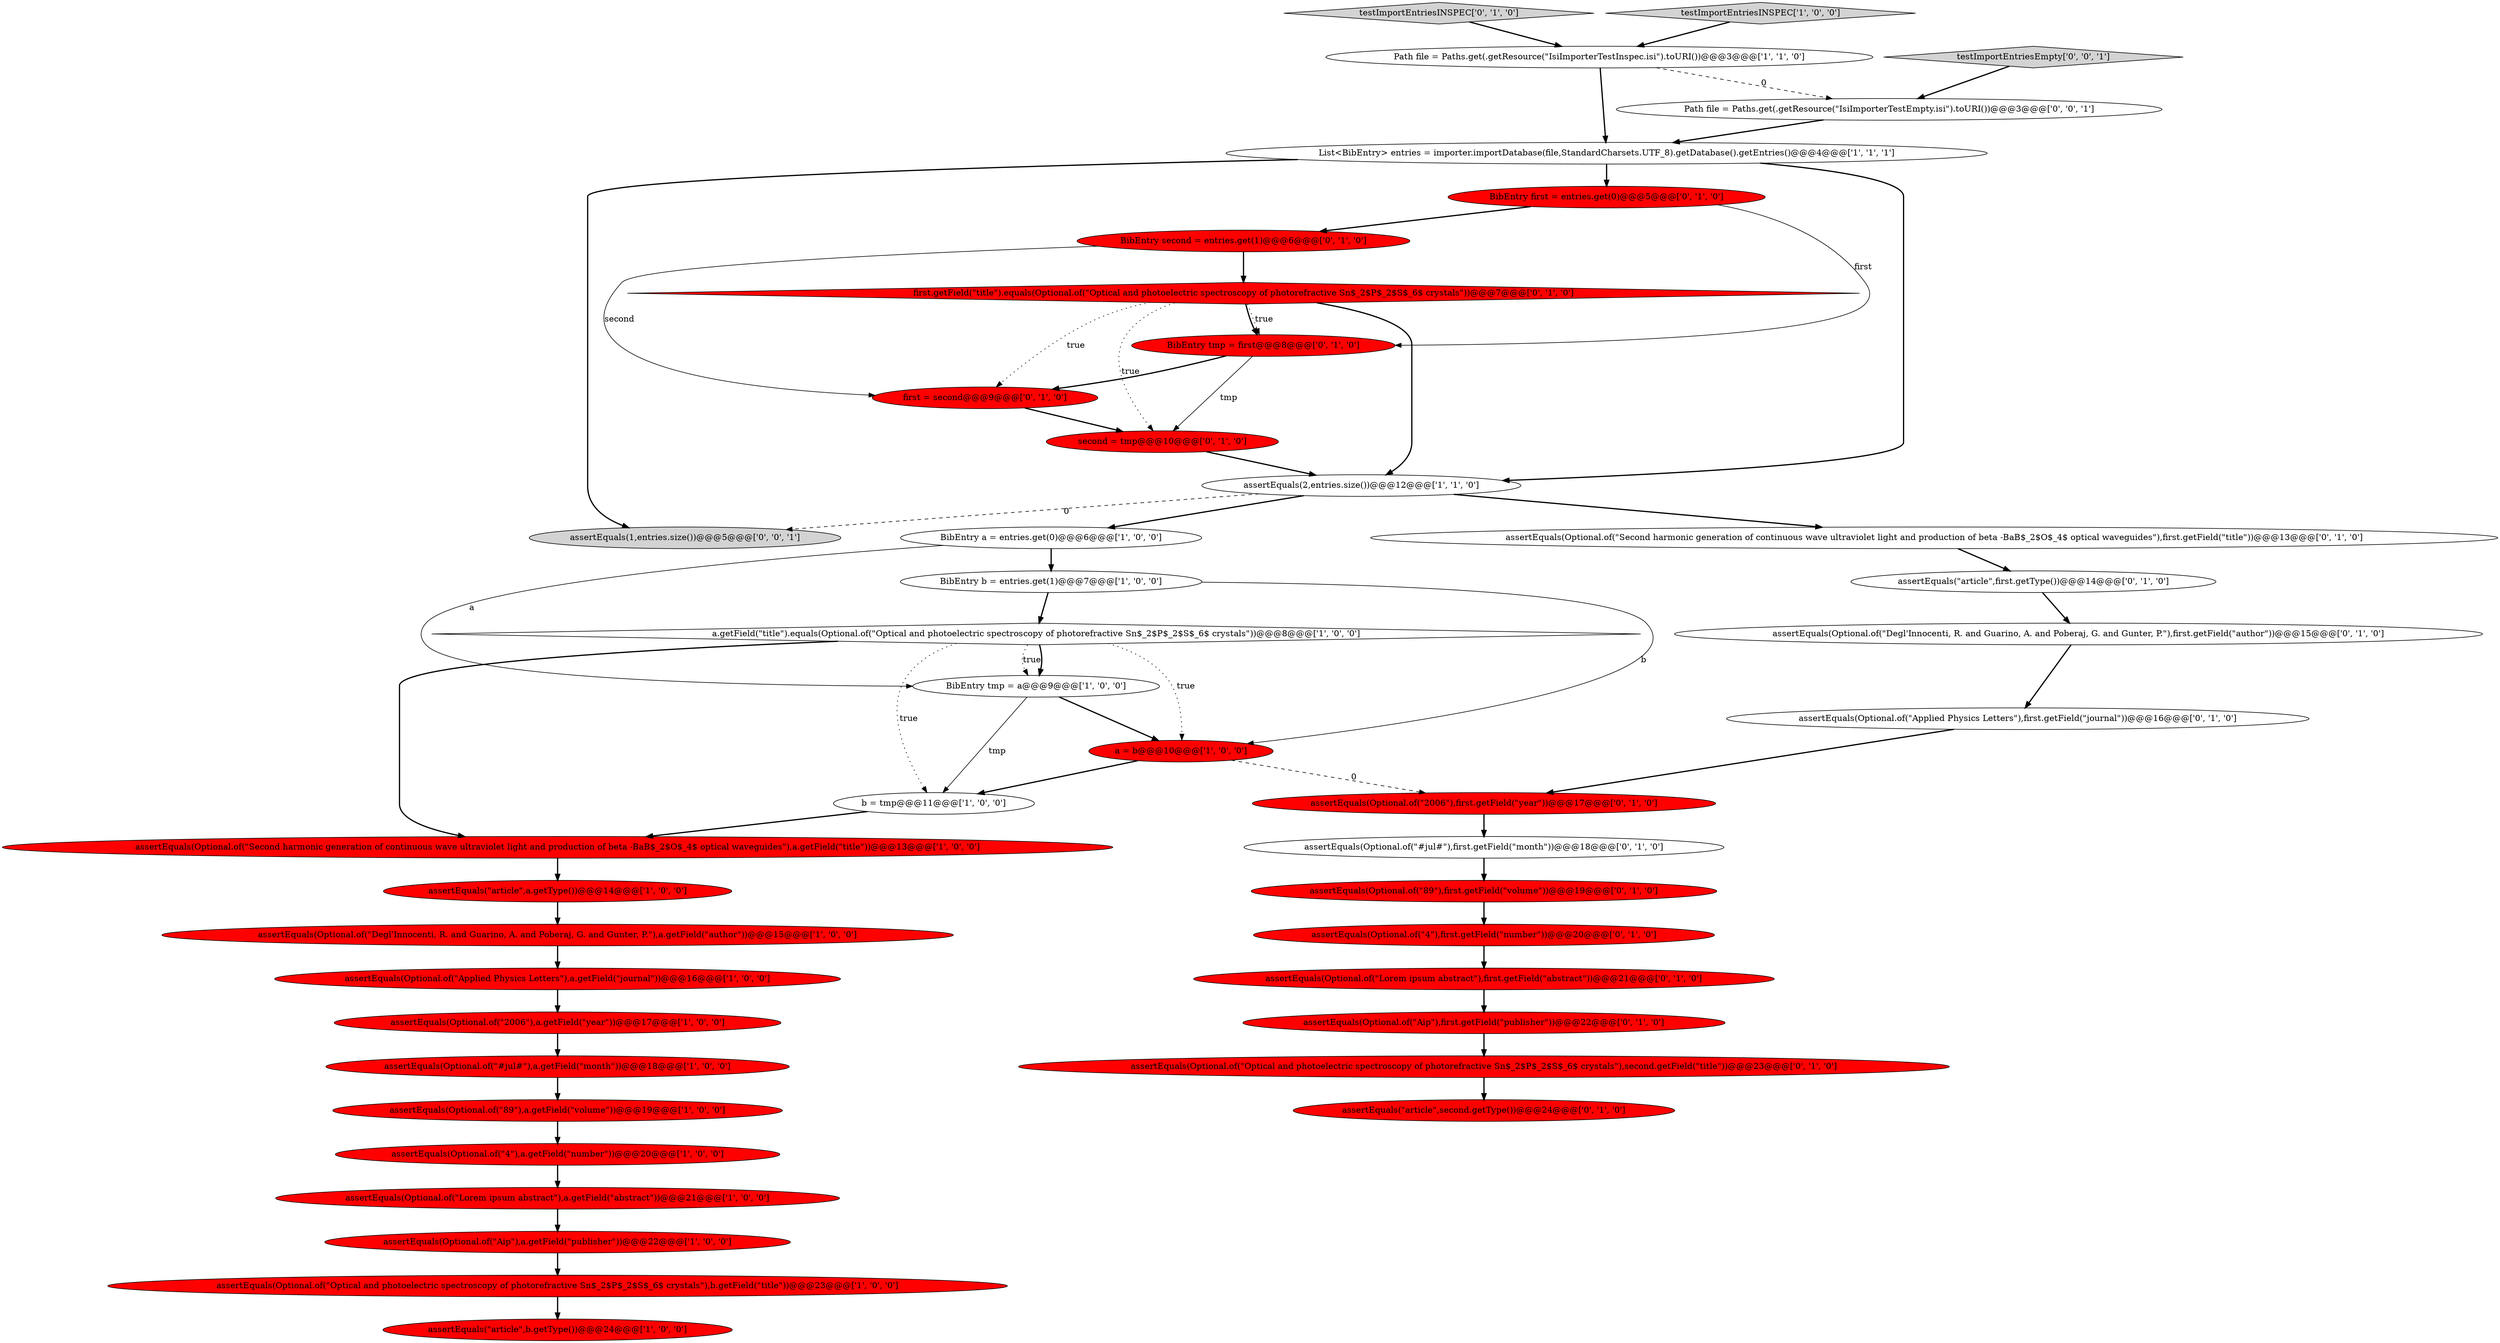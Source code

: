digraph {
17 [style = filled, label = "assertEquals(Optional.of(\"4\"),a.getField(\"number\"))@@@20@@@['1', '0', '0']", fillcolor = red, shape = ellipse image = "AAA1AAABBB1BBB"];
13 [style = filled, label = "b = tmp@@@11@@@['1', '0', '0']", fillcolor = white, shape = ellipse image = "AAA0AAABBB1BBB"];
12 [style = filled, label = "assertEquals(\"article\",a.getType())@@@14@@@['1', '0', '0']", fillcolor = red, shape = ellipse image = "AAA1AAABBB1BBB"];
1 [style = filled, label = "BibEntry a = entries.get(0)@@@6@@@['1', '0', '0']", fillcolor = white, shape = ellipse image = "AAA0AAABBB1BBB"];
35 [style = filled, label = "first.getField(\"title\").equals(Optional.of(\"Optical and photoelectric spectroscopy of photorefractive Sn$_2$P$_2$S$_6$ crystals\"))@@@7@@@['0', '1', '0']", fillcolor = red, shape = diamond image = "AAA1AAABBB2BBB"];
24 [style = filled, label = "assertEquals(Optional.of(\"89\"),first.getField(\"volume\"))@@@19@@@['0', '1', '0']", fillcolor = red, shape = ellipse image = "AAA1AAABBB2BBB"];
32 [style = filled, label = "second = tmp@@@10@@@['0', '1', '0']", fillcolor = red, shape = ellipse image = "AAA1AAABBB2BBB"];
39 [style = filled, label = "assertEquals(Optional.of(\"#jul#\"),first.getField(\"month\"))@@@18@@@['0', '1', '0']", fillcolor = white, shape = ellipse image = "AAA0AAABBB2BBB"];
34 [style = filled, label = "testImportEntriesINSPEC['0', '1', '0']", fillcolor = lightgray, shape = diamond image = "AAA0AAABBB2BBB"];
16 [style = filled, label = "assertEquals(\"article\",b.getType())@@@24@@@['1', '0', '0']", fillcolor = red, shape = ellipse image = "AAA1AAABBB1BBB"];
7 [style = filled, label = "assertEquals(Optional.of(\"Optical and photoelectric spectroscopy of photorefractive Sn$_2$P$_2$S$_6$ crystals\"),b.getField(\"title\"))@@@23@@@['1', '0', '0']", fillcolor = red, shape = ellipse image = "AAA1AAABBB1BBB"];
22 [style = filled, label = "assertEquals(Optional.of(\"4\"),first.getField(\"number\"))@@@20@@@['0', '1', '0']", fillcolor = red, shape = ellipse image = "AAA1AAABBB2BBB"];
19 [style = filled, label = "assertEquals(Optional.of(\"89\"),a.getField(\"volume\"))@@@19@@@['1', '0', '0']", fillcolor = red, shape = ellipse image = "AAA1AAABBB1BBB"];
11 [style = filled, label = "BibEntry tmp = a@@@9@@@['1', '0', '0']", fillcolor = white, shape = ellipse image = "AAA0AAABBB1BBB"];
37 [style = filled, label = "assertEquals(Optional.of(\"Aip\"),first.getField(\"publisher\"))@@@22@@@['0', '1', '0']", fillcolor = red, shape = ellipse image = "AAA1AAABBB2BBB"];
15 [style = filled, label = "List<BibEntry> entries = importer.importDatabase(file,StandardCharsets.UTF_8).getDatabase().getEntries()@@@4@@@['1', '1', '1']", fillcolor = white, shape = ellipse image = "AAA0AAABBB1BBB"];
6 [style = filled, label = "assertEquals(Optional.of(\"Applied Physics Letters\"),a.getField(\"journal\"))@@@16@@@['1', '0', '0']", fillcolor = red, shape = ellipse image = "AAA1AAABBB1BBB"];
27 [style = filled, label = "assertEquals(Optional.of(\"Lorem ipsum abstract\"),first.getField(\"abstract\"))@@@21@@@['0', '1', '0']", fillcolor = red, shape = ellipse image = "AAA1AAABBB2BBB"];
21 [style = filled, label = "assertEquals(Optional.of(\"2006\"),a.getField(\"year\"))@@@17@@@['1', '0', '0']", fillcolor = red, shape = ellipse image = "AAA1AAABBB1BBB"];
14 [style = filled, label = "assertEquals(Optional.of(\"Aip\"),a.getField(\"publisher\"))@@@22@@@['1', '0', '0']", fillcolor = red, shape = ellipse image = "AAA1AAABBB1BBB"];
26 [style = filled, label = "assertEquals(Optional.of(\"Applied Physics Letters\"),first.getField(\"journal\"))@@@16@@@['0', '1', '0']", fillcolor = white, shape = ellipse image = "AAA0AAABBB2BBB"];
40 [style = filled, label = "first = second@@@9@@@['0', '1', '0']", fillcolor = red, shape = ellipse image = "AAA1AAABBB2BBB"];
4 [style = filled, label = "assertEquals(Optional.of(\"#jul#\"),a.getField(\"month\"))@@@18@@@['1', '0', '0']", fillcolor = red, shape = ellipse image = "AAA1AAABBB1BBB"];
18 [style = filled, label = "assertEquals(Optional.of(\"Degl'Innocenti, R. and Guarino, A. and Poberaj, G. and Gunter, P.\"),a.getField(\"author\"))@@@15@@@['1', '0', '0']", fillcolor = red, shape = ellipse image = "AAA1AAABBB1BBB"];
3 [style = filled, label = "Path file = Paths.get(.getResource(\"IsiImporterTestInspec.isi\").toURI())@@@3@@@['1', '1', '0']", fillcolor = white, shape = ellipse image = "AAA0AAABBB1BBB"];
25 [style = filled, label = "BibEntry tmp = first@@@8@@@['0', '1', '0']", fillcolor = red, shape = ellipse image = "AAA1AAABBB2BBB"];
30 [style = filled, label = "BibEntry second = entries.get(1)@@@6@@@['0', '1', '0']", fillcolor = red, shape = ellipse image = "AAA1AAABBB2BBB"];
9 [style = filled, label = "assertEquals(Optional.of(\"Second harmonic generation of continuous wave ultraviolet light and production of beta -BaB$_2$O$_4$ optical waveguides\"),a.getField(\"title\"))@@@13@@@['1', '0', '0']", fillcolor = red, shape = ellipse image = "AAA1AAABBB1BBB"];
10 [style = filled, label = "assertEquals(Optional.of(\"Lorem ipsum abstract\"),a.getField(\"abstract\"))@@@21@@@['1', '0', '0']", fillcolor = red, shape = ellipse image = "AAA1AAABBB1BBB"];
8 [style = filled, label = "a = b@@@10@@@['1', '0', '0']", fillcolor = red, shape = ellipse image = "AAA1AAABBB1BBB"];
29 [style = filled, label = "assertEquals(\"article\",first.getType())@@@14@@@['0', '1', '0']", fillcolor = white, shape = ellipse image = "AAA0AAABBB2BBB"];
5 [style = filled, label = "BibEntry b = entries.get(1)@@@7@@@['1', '0', '0']", fillcolor = white, shape = ellipse image = "AAA0AAABBB1BBB"];
23 [style = filled, label = "assertEquals(Optional.of(\"2006\"),first.getField(\"year\"))@@@17@@@['0', '1', '0']", fillcolor = red, shape = ellipse image = "AAA1AAABBB2BBB"];
42 [style = filled, label = "assertEquals(1,entries.size())@@@5@@@['0', '0', '1']", fillcolor = lightgray, shape = ellipse image = "AAA0AAABBB3BBB"];
0 [style = filled, label = "testImportEntriesINSPEC['1', '0', '0']", fillcolor = lightgray, shape = diamond image = "AAA0AAABBB1BBB"];
33 [style = filled, label = "assertEquals(Optional.of(\"Second harmonic generation of continuous wave ultraviolet light and production of beta -BaB$_2$O$_4$ optical waveguides\"),first.getField(\"title\"))@@@13@@@['0', '1', '0']", fillcolor = white, shape = ellipse image = "AAA0AAABBB2BBB"];
43 [style = filled, label = "testImportEntriesEmpty['0', '0', '1']", fillcolor = lightgray, shape = diamond image = "AAA0AAABBB3BBB"];
31 [style = filled, label = "BibEntry first = entries.get(0)@@@5@@@['0', '1', '0']", fillcolor = red, shape = ellipse image = "AAA1AAABBB2BBB"];
28 [style = filled, label = "assertEquals(\"article\",second.getType())@@@24@@@['0', '1', '0']", fillcolor = red, shape = ellipse image = "AAA1AAABBB2BBB"];
20 [style = filled, label = "assertEquals(2,entries.size())@@@12@@@['1', '1', '0']", fillcolor = white, shape = ellipse image = "AAA0AAABBB1BBB"];
41 [style = filled, label = "Path file = Paths.get(.getResource(\"IsiImporterTestEmpty.isi\").toURI())@@@3@@@['0', '0', '1']", fillcolor = white, shape = ellipse image = "AAA0AAABBB3BBB"];
38 [style = filled, label = "assertEquals(Optional.of(\"Optical and photoelectric spectroscopy of photorefractive Sn$_2$P$_2$S$_6$ crystals\"),second.getField(\"title\"))@@@23@@@['0', '1', '0']", fillcolor = red, shape = ellipse image = "AAA1AAABBB2BBB"];
2 [style = filled, label = "a.getField(\"title\").equals(Optional.of(\"Optical and photoelectric spectroscopy of photorefractive Sn$_2$P$_2$S$_6$ crystals\"))@@@8@@@['1', '0', '0']", fillcolor = white, shape = diamond image = "AAA0AAABBB1BBB"];
36 [style = filled, label = "assertEquals(Optional.of(\"Degl'Innocenti, R. and Guarino, A. and Poberaj, G. and Gunter, P.\"),first.getField(\"author\"))@@@15@@@['0', '1', '0']", fillcolor = white, shape = ellipse image = "AAA0AAABBB2BBB"];
1->5 [style = bold, label=""];
0->3 [style = bold, label=""];
17->10 [style = bold, label=""];
29->36 [style = bold, label=""];
3->41 [style = dashed, label="0"];
1->11 [style = solid, label="a"];
35->40 [style = dotted, label="true"];
41->15 [style = bold, label=""];
11->13 [style = solid, label="tmp"];
2->8 [style = dotted, label="true"];
10->14 [style = bold, label=""];
38->28 [style = bold, label=""];
35->20 [style = bold, label=""];
6->21 [style = bold, label=""];
8->23 [style = dashed, label="0"];
4->19 [style = bold, label=""];
39->24 [style = bold, label=""];
3->15 [style = bold, label=""];
19->17 [style = bold, label=""];
2->9 [style = bold, label=""];
20->1 [style = bold, label=""];
36->26 [style = bold, label=""];
30->40 [style = solid, label="second"];
5->8 [style = solid, label="b"];
24->22 [style = bold, label=""];
20->33 [style = bold, label=""];
14->7 [style = bold, label=""];
35->25 [style = bold, label=""];
33->29 [style = bold, label=""];
2->11 [style = dotted, label="true"];
5->2 [style = bold, label=""];
27->37 [style = bold, label=""];
20->42 [style = dashed, label="0"];
30->35 [style = bold, label=""];
22->27 [style = bold, label=""];
15->42 [style = bold, label=""];
18->6 [style = bold, label=""];
15->31 [style = bold, label=""];
34->3 [style = bold, label=""];
15->20 [style = bold, label=""];
37->38 [style = bold, label=""];
25->32 [style = solid, label="tmp"];
26->23 [style = bold, label=""];
7->16 [style = bold, label=""];
31->30 [style = bold, label=""];
12->18 [style = bold, label=""];
40->32 [style = bold, label=""];
23->39 [style = bold, label=""];
11->8 [style = bold, label=""];
43->41 [style = bold, label=""];
31->25 [style = solid, label="first"];
13->9 [style = bold, label=""];
9->12 [style = bold, label=""];
32->20 [style = bold, label=""];
2->11 [style = bold, label=""];
2->13 [style = dotted, label="true"];
25->40 [style = bold, label=""];
8->13 [style = bold, label=""];
35->25 [style = dotted, label="true"];
21->4 [style = bold, label=""];
35->32 [style = dotted, label="true"];
}

